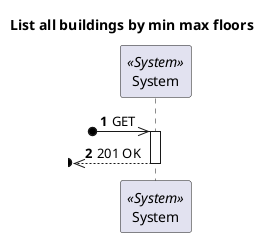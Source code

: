 @startuml
'https://plantuml.com/sequence-diagram

autonumber
skinparam packageStyle rect

title List all buildings by min max floors

participant "System" as Sys <<System>>

?o->> Sys : GET

activate Sys
?o<<-- Sys : 201 OK
deactivate Sys


@enduml
